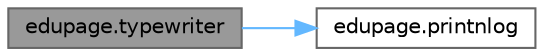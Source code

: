 digraph "edupage.typewriter"
{
 // LATEX_PDF_SIZE
  bgcolor="transparent";
  edge [fontname=Helvetica,fontsize=10,labelfontname=Helvetica,labelfontsize=10];
  node [fontname=Helvetica,fontsize=10,shape=box,height=0.2,width=0.4];
  rankdir="LR";
  Node1 [label="edupage.typewriter",height=0.2,width=0.4,color="gray40", fillcolor="grey60", style="filled", fontcolor="black",tooltip=" "];
  Node1 -> Node2 [color="steelblue1",style="solid"];
  Node2 [label="edupage.printnlog",height=0.2,width=0.4,color="grey40", fillcolor="white", style="filled",URL="$d0/d52/namespaceedupage.html#a2adafa3eaf38d32da372310443e999f3",tooltip=" "];
}
